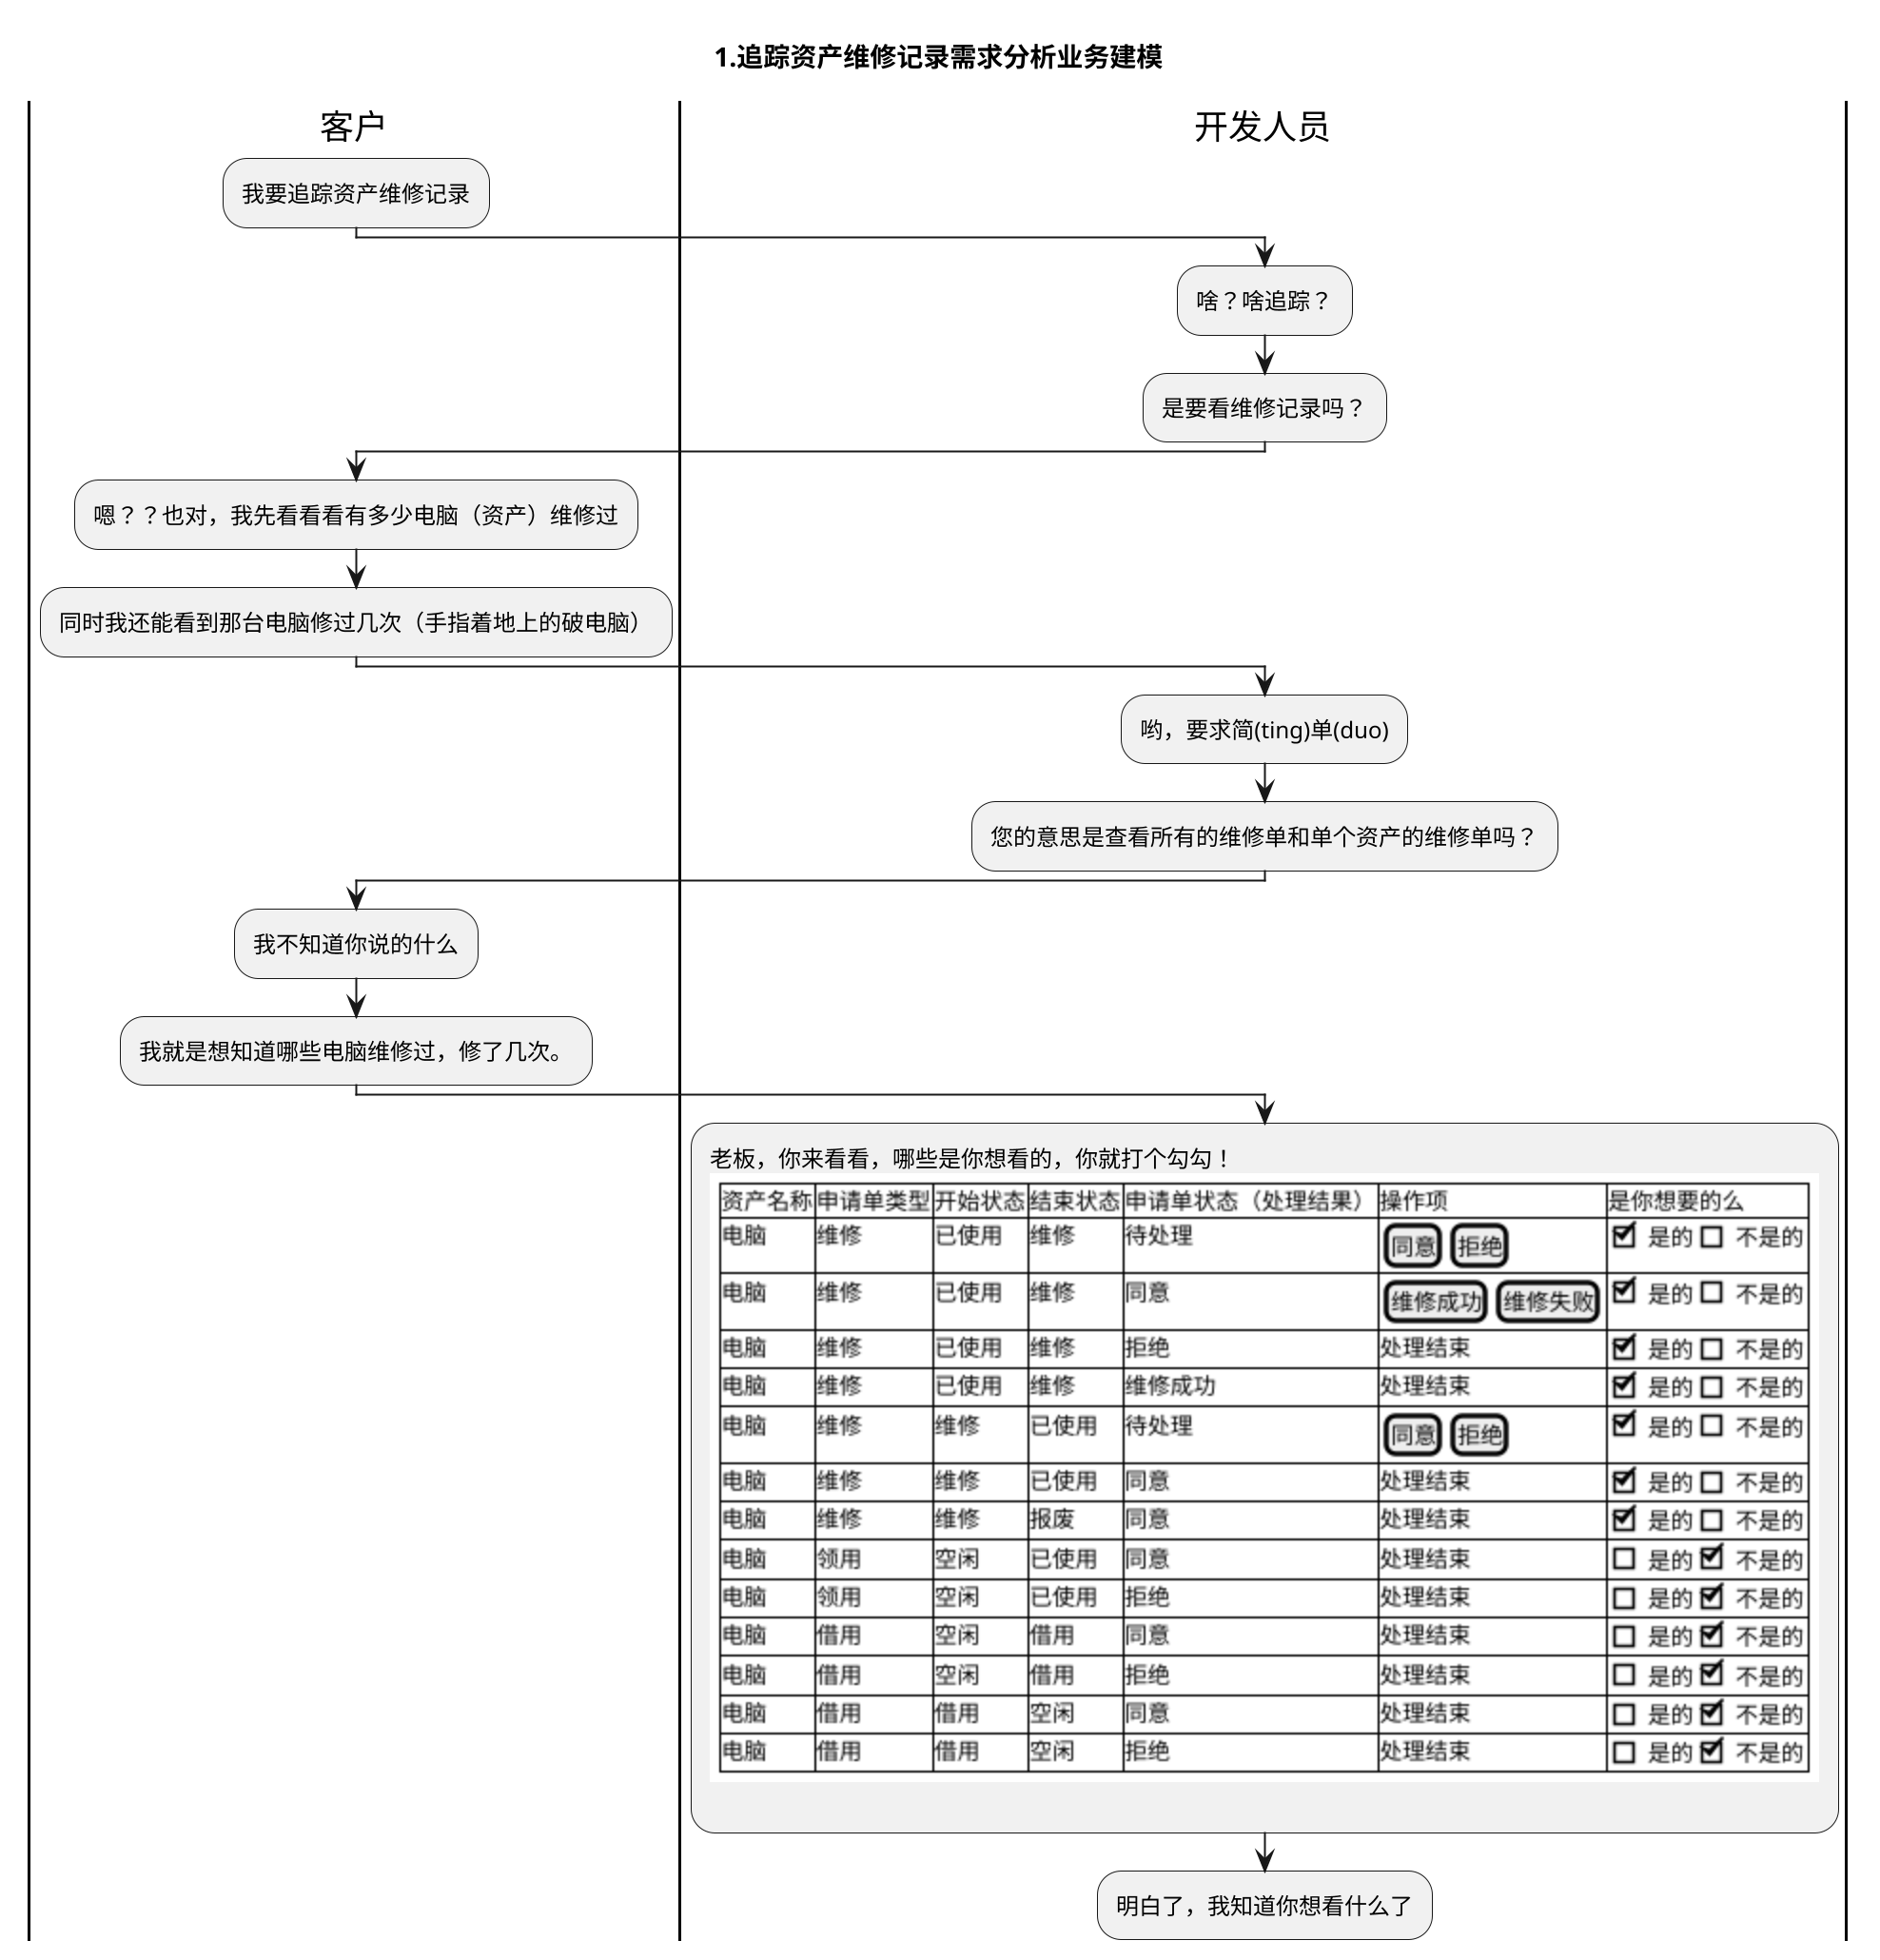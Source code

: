 @startuml
scale 2
title 1.追踪资产维修记录需求分析业务建模
|客户|
:我要追踪资产维修记录;

    |开发人员|
    :啥？啥追踪？;
    :是要看维修记录吗？;

|客户|
:嗯？？也对，我先看看看有多少电脑（资产）维修过;
:同时我还能看到那台电脑修过几次（手指着地上的破电脑）;

        |开发人员|
        :哟，要求简(ting)单(duo);
        :您的意思是查看所有的维修单和单个资产的维修单吗？;

|客户|
:我不知道你说的什么;
:我就是想知道哪些电脑维修过，修了几次。;

    |开发人员|
    :老板，你来看看，哪些是你想看的，你就打个勾勾！
    {{
    salt
    {#
        资产名称|申请单类型|开始状态|结束状态|申请单状态（处理结果）|操作项|是你想要的么
        电脑    |维修    |已使用  |维修    | 待处理 | {[同意]|[拒绝]}|{[X]是的|[]不是的}
        电脑    |维修    |已使用  |维修    | 同意 | {[维修成功]|[维修失败]}|{[X]是的|[]不是的}
        电脑    |维修    |已使用  |维修    | 拒绝 | 处理结束|{[X]是的|[]不是的}
        电脑    |维修    |已使用  |维修    | 维修成功 | 处理结束|{[X]是的|[]不是的}
        电脑    |维修    |维修  |已使用    | 待处理 |  {[同意]|[拒绝]} |{[X]是的|[]不是的}
        电脑    |维修    |维修   |已使用   | 同意 | 处理结束|{[X]是的|[]不是的}
        电脑    |维修    |维修   |报废   | 同意 | 处理结束|{[X]是的|[]不是的}
        电脑    |领用    |空闲   |已使用   | 同意 | 处理结束|{[]是的|[X]不是的}
        电脑    |领用    |空闲   |已使用   | 拒绝 | 处理结束|{[]是的|[X]不是的}
        电脑    |借用    |空闲   |借用   | 同意 | 处理结束|{[]是的|[X]不是的}
        电脑    |借用    |空闲   |借用   | 拒绝 | 处理结束|{[]是的|[X]不是的}
        电脑    |借用    |借用   |空闲   | 同意 | 处理结束|{[]是的|[X]不是的}
        电脑    |借用    |借用   |空闲   | 拒绝 | 处理结束|{[]是的|[X]不是的}
    }
    }}
    ;
    :明白了，我知道你想看什么了;


@enduml